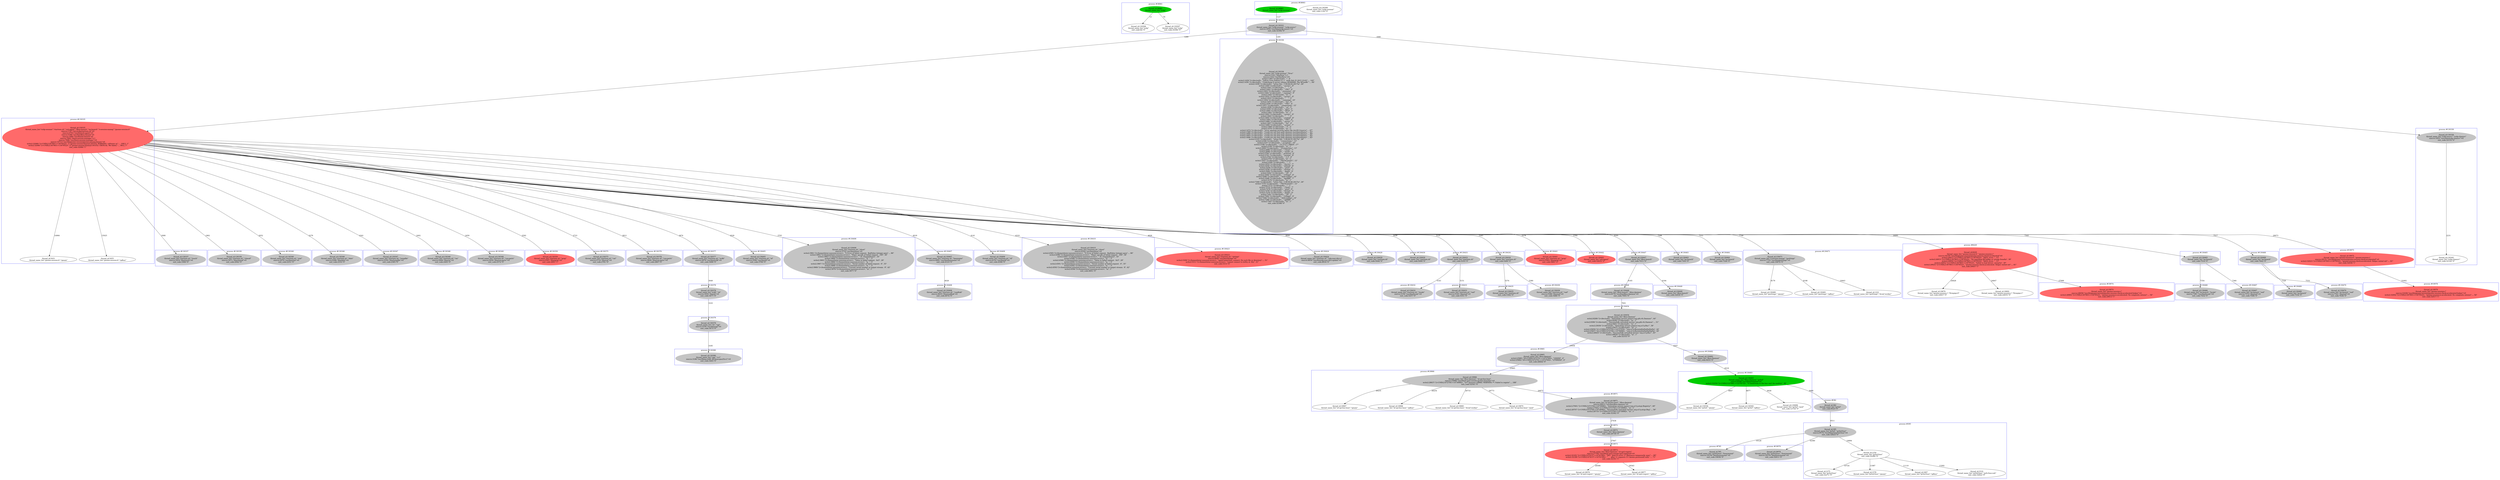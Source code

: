 digraph abc{
subgraph cluster_38961 {
38961   [label="thread_id:38961\nthread_name_list:\"xrdp\"", style = filled , color="green3"];
130306   [label="thread_id:130306\nthread_name_list:\"xrdp\"\nexit_code:44:\"0\""];
130307   [label="thread_id:130307\nthread_name_list:\"xrdp\"\nexit_code:32396:\"0\""];
label = "process #38961";
color = blue;
}
subgraph cluster_38963 {
130308   [label="thread_id:130308\nthread_name_list:\"xrdp-sesman\"\nexit_code:1142:\"0\""];
38963   [label="thread_id:38963\nthread_name_list:\"xrdp-sesman\"", style = filled , color="green3"];
label = "process #38963";
color = blue;
}
subgraph cluster_130321 {
130321   [label="thread_id:130321\nthread_name_list:\"xrdp-sesman\",\"xrdp-sessvc\"\nexecve:1650:\"/usr/sbin/xrdp-sessvc\"=0\nexit_code:32394:\"0\"", style = filled , color="grey77"];
label = "process #130321";
color = blue;
}
subgraph cluster_130335 {
130335   [label="thread_id:130335\nthread_name_list:\"xrdp-sesman\",\"startwm.sh\",\"ssh-agent\",\"dbus-launch\",\"im-launch\",\"x-session-manag\",\"gnome-session-b\"\nexecve:1747:\"/etc/xrdp/startwm.sh\"=0\nexecve:5703:\"/usr/bin/ssh-agent\"=0\nexecve:5786:\"/usr/bin/dbus-launch\"=0\nexecve:7090:\"/usr/bin/im-launch\"=0\nexecve:7695:\"/bin/x-session-manager\"=-1\nexecve:7696:\"/usr/bin/x-session-manager\"=0\nexecve:10713:\"/usr/lib/gnome-session/gnome-session-binary\"=0\nwrite2:32069:\"2<UNIX:[1307903->1307952]>, [{\"gnome-session-binary[130335]: WARNING: software ac\"..., 108}], 1\"\nwrite2:32080:\"2<UNIX:[1307903->1307952]>, [{\"gnome-session-binary[130335]: CRITICAL: We failed,\"..., 89}], 1\"\nexit_code:32084:\"1\"", style = filled , color="indianred1"];
5431   [label="thread_id:5431\nthread_name_list:\"gnome-session-b\",\"gmain\""];
5455   [label="thread_id:5455\nthread_name_list:\"gnome-session-b\",\"gdbus\""];
label = "process #130335";
color = blue;
}
subgraph cluster_130336 {
130336   [label="thread_id:130336\nthread_name_list:\"xrdp-sesman\",\"Xvnc\"\nexecve:1321:\"/bin/Xvnc\"=-1\nexecve:1322:\"/usr/bin/Xvnc\"=0\nwrite2:1392:\"2</dev/null>, \"\", 0\"\nwrite2:1429:\"2</dev/null>, \"\\nXvnc Free Edition 4.1.1 - built Feb 25 2015 23:02\"..., 142\"\nwrite2:1430:\"2</dev/null>, \"Underlying X server release 40300000, The XFree86 \"..., 64\"\nwrite2:1439:\"2</dev/null>, \"\\nSun Nov  5 09:44:54 2017\\n\", 26\"\nwrite2:1440:\"2</dev/null>, \" vncext:\", 8\"\nwrite2:1441:\"2</dev/null>, \"     \", 5\"\nwrite2:1442:\"2</dev/null>, \" VNC\", 4\"\nwrite2:1443:\"2</dev/null>, \" extension\", 10\"\nwrite2:1444:\"2</dev/null>, \" running!\", 9\"\nwrite2:1445:\"2</dev/null>, \"\\n\", 1\"\nwrite2:1452:\"2</dev/null>, \" vncext:\", 8\"\nwrite2:1453:\"2</dev/null>, \"     \", 5\"\nwrite2:1454:\"2</dev/null>, \" Listening\", 10\"\nwrite2:1455:\"2</dev/null>, \" for\", 4\"\nwrite2:1456:\"2</dev/null>, \" VNC\", 4\"\nwrite2:1457:\"2</dev/null>, \" connections\", 12\"\nwrite2:1458:\"2</dev/null>, \" on\", 3\"\nwrite2:1459:\"2</dev/null>, \" port\", 5\"\nwrite2:1460:\"2</dev/null>, \" 5910\", 5\"\nwrite2:1461:\"2</dev/null>, \"\\n\", 1\"\nwrite2:1462:\"2</dev/null>, \" vncext:\", 8\"\nwrite2:1463:\"2</dev/null>, \"     \", 5\"\nwrite2:1464:\"2</dev/null>, \" created\", 8\"\nwrite2:1465:\"2</dev/null>, \" VNC\", 4\"\nwrite2:1466:\"2</dev/null>, \" server\", 7\"\nwrite2:1467:\"2</dev/null>, \" for\", 4\"\nwrite2:1468:\"2</dev/null>, \" screen\", 7\"\nwrite2:1469:\"2</dev/null>, \" 0\", 2\"\nwrite2:1470:\"2</dev/null>, \"\\n\", 1\"\nwrite2:1472:\"2</dev/null>, \"error opening security policy file /etc/X11/xserve\"..., 67\"\nwrite2:1589:\"2</dev/null>, \"Could not init font path element /usr/share/fonts/\"..., 83\"\nwrite2:1600:\"2</dev/null>, \"Could not init font path element /usr/share/fonts/\"..., 80\"\nwrite2:1603:\"2</dev/null>, \"Could not init font path element /usr/share/fonts/\"..., 82\"\nwrite2:1606:\"2</dev/null>, \"Could not init font path element /usr/share/fonts/\"..., 83\"\nwrite2:2105:\"2</dev/null>, \"\\nSun Nov  5 09:44:55 2017\\n\", 26\"\nwrite2:2106:\"2</dev/null>, \" Connections:\", 13\"\nwrite2:2107:\"2</dev/null>, \" accepted:\", 10\"\nwrite2:2108:\"2</dev/null>, \" 127.0.0.1::59924\", 17\"\nwrite2:2109:\"2</dev/null>, \"\\n\", 1\"\nwrite2:2693:\"2</dev/null>, \" SConnection:\", 13\"\nwrite2:2696:\"2</dev/null>, \" Client\", 7\"\nwrite2:2698:\"2</dev/null>, \" needs\", 6\"\nwrite2:2700:\"2</dev/null>, \" protocol\", 9\"\nwrite2:2701:\"2</dev/null>, \" version\", 8\"\nwrite2:2702:\"2</dev/null>, \" 3.3\", 4\"\nwrite2:2703:\"2</dev/null>, \"\\n\", 1\"\nwrite2:3247:\"2</dev/null>, \" VNCSConnST:\", 12\"\nwrite2:3249:\"2</dev/null>, \" \", 1\"\nwrite2:3252:\"2</dev/null>, \" Server\", 7\"\nwrite2:3254:\"2</dev/null>, \" default\", 8\"\nwrite2:3256:\"2</dev/null>, \" pixel\", 6\"\nwrite2:3258:\"2</dev/null>, \" format\", 7\"\nwrite2:3260:\"2</dev/null>, \" depth\", 6\"\nwrite2:3262:\"2</dev/null>, \" 24\", 3\"\nwrite2:3264:\"2</dev/null>, \" (32bpp)\", 8\"\nwrite2:3266:\"2</dev/null>, \" little-endian\", 14\"\nwrite2:3268:\"2</dev/null>, \" bgr888\", 7\"\nwrite2:3270:\"2</dev/null>, \"\\n\", 1\"\nwrite2:7268:\"2</dev/null>, \"\\nSun Nov  5 09:44:56 2017\\n\", 26\"\nwrite2:7270:\"2</dev/null>, \" VNCSConnST:\", 12\"\nwrite2:7272:\"2</dev/null>, \" \", 1\"\nwrite2:7274:\"2</dev/null>, \" Client\", 7\"\nwrite2:7276:\"2</dev/null>, \" pixel\", 6\"\nwrite2:7278:\"2</dev/null>, \" format\", 7\"\nwrite2:7279:\"2</dev/null>, \" depth\", 6\"\nwrite2:7281:\"2</dev/null>, \" 24\", 3\"\nwrite2:7282:\"2</dev/null>, \" (32bpp)\", 8\"\nwrite2:7284:\"2</dev/null>, \" little-endian\", 14\"\nwrite2:7286:\"2</dev/null>, \" rgb888\", 7\"\nwrite2:7287:\"2</dev/null>, \"\\n\", 1\"\nexit_code:32346:\"0\"", style = filled , color="grey77"];
label = "process #130336";
color = blue;
}
subgraph cluster_130337 {
130337   [label="thread_id:130337\nthread_name_list:\"startwm.sh\",\"touch\"\nexecve:1819:\"/bin/touch\"=0\nexit_code:1949:\"0\"", style = filled , color="grey77"];
label = "process #130337";
color = blue;
}
subgraph cluster_130338 {
130338   [label="thread_id:130338\nthread_name_list:\"xrdp-sessvc\",\"xrdp-chansrv\"\nexecve:1852:\"/usr/sbin/xrdp-chansrv\"=0\nexit_code:32155:\"0\"", style = filled , color="grey77"];
130345   [label="thread_id:130345\nthread_name_list:\"xrdp-chansrv\"\nexit_code:32142:\"0\""];
label = "process #130338";
color = blue;
}
subgraph cluster_130339 {
130339   [label="thread_id:130339\nthread_name_list:\"startwm.sh\",\"chmod\"\nexecve:1971:\"/bin/chmod\"=0\nexit_code:2042:\"0\"", style = filled , color="grey77"];
label = "process #130339";
color = blue;
}
subgraph cluster_130340 {
130340   [label="thread_id:130340\nthread_name_list:\"startwm.sh\",\"stat\"\nexecve:2070:\"/usr/bin/stat\"=0\nexit_code:2251:\"0\"", style = filled , color="grey77"];
label = "process #130340";
color = blue;
}
subgraph cluster_130346 {
130346   [label="thread_id:130346\nthread_name_list:\"startwm.sh\",\"date\"\nexecve:2288:\"/bin/date\"=0\nexit_code:2333:\"0\"", style = filled , color="grey77"];
label = "process #130346";
color = blue;
}
subgraph cluster_130347 {
130347   [label="thread_id:130347\nthread_name_list:\"startwm.sh\",\"tempfile\"\nexecve:2350:\"/bin/tempfile\"=0\nexit_code:2385:\"0\"", style = filled , color="grey77"];
label = "process #130347";
color = blue;
}
subgraph cluster_130348 {
130348   [label="thread_id:130348\nthread_name_list:\"startwm.sh\",\"rm\"\nexecve:2406:\"/bin/rm\"=0\nexit_code:2445:\"0\"", style = filled , color="grey77"];
label = "process #130348";
color = blue;
}
subgraph cluster_130349 {
130349   [label="thread_id:130349\nthread_name_list:\"startwm.sh\",\"run-parts\"\nexecve:2459:\"/bin/run-parts\"=0\nexit_code:2572:\"0\"", style = filled , color="grey77"];
label = "process #130349";
color = blue;
}
subgraph cluster_130350 {
130350   [label="thread_id:130350\nthread_name_list:\"startwm.sh\",\"grep\"\nexecve:2597:\"/bin/grep\"=0\nexit_code:2691:\"1\"", style = filled , color="indianred1"];
label = "process #130350";
color = blue;
}
subgraph cluster_130375 {
130375   [label="thread_id:130375\nthread_name_list:\"startwm.sh\",\"cat\"\nexecve:2733:\"/bin/cat\"=0\nexit_code:2781:\"0\"", style = filled , color="grey77"];
label = "process #130375";
color = blue;
}
subgraph cluster_130376 {
130376   [label="thread_id:130376\nthread_name_list:\"startwm.sh\",\"run-parts\"\nexecve:2826:\"/bin/run-parts\"=0\nexit_code:2867:\"0\"", style = filled , color="grey77"];
label = "process #130376";
color = blue;
}
subgraph cluster_130377 {
130377   [label="thread_id:130377\nthread_name_list:\"startwm.sh\",\"xrdb\"\nexecve:2879:\"/usr/bin/xrdb\"=0\nexit_code:3496:\"0\"", style = filled , color="grey77"];
label = "process #130377";
color = blue;
}
subgraph cluster_130378 {
130378   [label="thread_id:130378\nthread_name_list:\"xrdb\",\"sh\"\nexecve:3052:\"/bin/sh\"=0\nexit_code:3477:\"0\"", style = filled , color="grey77"];
label = "process #130378";
color = blue;
}
subgraph cluster_130379 {
130379   [label="thread_id:130379\nthread_name_list:\"sh\",\"cpp\"\nexecve:3104:\"/usr/bin/cpp\"=0\nexit_code:3473:\"0\"", style = filled , color="grey77"];
label = "process #130379";
color = blue;
}
subgraph cluster_130380 {
130380   [label="thread_id:130380\nthread_name_list:\"cpp\",\"cc1\"\nexecve:3186:\"/usr/lib/gcc/x86_64-linux-gnu/5/cc1\"=0\nexit_code:3445:\"0\"", style = filled , color="grey77"];
label = "process #130380";
color = blue;
}
subgraph cluster_130405 {
130405   [label="thread_id:130405\nthread_name_list:\"startwm.sh\",\"id\"\nexecve:3540:\"/usr/bin/id\"=0\nexit_code:3700:\"0\"", style = filled , color="grey77"];
label = "process #130405";
color = blue;
}
subgraph cluster_130406 {
130406   [label="thread_id:130406\nthread_name_list:\"startwm.sh\",\"xhost\"\nexecve:3710:\"/usr/bin/xhost\"=0\nwrite2:3961:\"2</home/elwin/.xsession-errors>, \"X Error of failed request:  BadValue (integer para\"..., 86\"\nwrite2:3962:\"2</home/elwin/.xsession-errors>, \"Major opcode of failed request:  109\", 36\"\nwrite2:3963:\"2</home/elwin/.xsession-errors>, \" (X_ChangeHosts)\", 16\"\nwrite2:3964:\"2</home/elwin/.xsession-errors>, \"\\n  \", 3\"\nwrite2:3965:\"2</home/elwin/.xsession-errors>, \"Value in failed request:  0x5\", 29\"\nwrite2:3966:\"2</home/elwin/.xsession-errors>, \"\\n  \", 3\"\nwrite2:3967:\"2</home/elwin/.xsession-errors>, \"Serial number of failed request:  6\", 35\"\nwrite2:3968:\"2</home/elwin/.xsession-errors>, \"\\n  \", 3\"\nwrite2:3969:\"2</home/elwin/.xsession-errors>, \"Current serial number in output stream:  8\", 42\"\nwrite2:3970:\"2</home/elwin/.xsession-errors>, \"\\n\", 1\"\nexit_code:3977:\"0\"", style = filled , color="grey77"];
label = "process #130406";
color = blue;
}
subgraph cluster_130407 {
130407   [label="thread_id:130407\nthread_name_list:\"startwm.sh\",\"basename\"\nexecve:4081:\"/usr/bin/basename\"=0\nexit_code:4123:\"0\"", style = filled , color="grey77"];
label = "process #130407";
color = blue;
}
subgraph cluster_130408 {
130408   [label="thread_id:130408\nthread_name_list:\"startwm.sh\",\"readlink\"\nexecve:4035:\"/bin/readlink\"=0\nexit_code:4074:\"0\"", style = filled , color="grey77"];
label = "process #130408";
color = blue;
}
subgraph cluster_130409 {
130409   [label="thread_id:130409\nthread_name_list:\"startwm.sh\",\"id\"\nexecve:4152:\"/usr/bin/id\"=0\nexit_code:4308:\"0\"", style = filled , color="grey77"];
label = "process #130409";
color = blue;
}
subgraph cluster_130410 {
130410   [label="thread_id:130410\nthread_name_list:\"startwm.sh\",\"xhost\"\nexecve:4324:\"/usr/bin/xhost\"=0\nwrite2:4585:\"2</home/elwin/.xsession-errors>, \"X Error of failed request:  BadValue (integer para\"..., 86\"\nwrite2:4586:\"2</home/elwin/.xsession-errors>, \"Major opcode of failed request:  109\", 36\"\nwrite2:4587:\"2</home/elwin/.xsession-errors>, \" (X_ChangeHosts)\", 16\"\nwrite2:4588:\"2</home/elwin/.xsession-errors>, \"\\n  \", 3\"\nwrite2:4589:\"2</home/elwin/.xsession-errors>, \"Value in failed request:  0x5\", 29\"\nwrite2:4590:\"2</home/elwin/.xsession-errors>, \"\\n  \", 3\"\nwrite2:4591:\"2</home/elwin/.xsession-errors>, \"Serial number of failed request:  6\", 35\"\nwrite2:4592:\"2</home/elwin/.xsession-errors>, \"\\n  \", 3\"\nwrite2:4593:\"2</home/elwin/.xsession-errors>, \"Current serial number in output stream:  8\", 42\"\nwrite2:4594:\"2</home/elwin/.xsession-errors>, \"\\n\", 1\"\nexit_code:4601:\"0\"", style = filled , color="grey77"];
label = "process #130410";
color = blue;
}
subgraph cluster_130423 {
130423   [label="thread_id:130423\nthread_name_list:\"startwm.sh\",\"xbrlapi\"\nexecve:4640:\"/usr/bin/xbrlapi\"=0\nwrite2:5309:\"2</home/elwin/.xsession-errors>, \"openConnection: connect: No such file or directory\"..., 51\"\nwrite2:5311:\"2</home/elwin/.xsession-errors>, \"cannot connect to brltty at :0\\n\", 31\"\nexit_code:5313:\"4\"", style = filled , color="indianred1"];
label = "process #130423";
color = blue;
}
subgraph cluster_130424 {
130424   [label="thread_id:130424\nthread_name_list:\"startwm.sh\",\"xdg-user-dirs-u\"\nexecve:4654:\"/usr/bin/xdg-user-dirs-update\"=0\nexit_code:4916:\"0\"", style = filled , color="grey77"];
label = "process #130424";
color = blue;
}
subgraph cluster_130429 {
130429   [label="thread_id:130429\nthread_name_list:\"startwm.sh\"\nexit_code:5044:\"0\"", style = filled , color="grey77"];
label = "process #130429";
color = blue;
}
subgraph cluster_130430 {
130430   [label="thread_id:130430\nthread_name_list:\"startwm.sh\"\nexit_code:5090:\"0\"", style = filled , color="grey77"];
label = "process #130430";
color = blue;
}
subgraph cluster_130431 {
130431   [label="thread_id:130431\nthread_name_list:\"startwm.sh\"\nexit_code:5355:\"0\"", style = filled , color="grey77"];
label = "process #130431";
color = blue;
}
subgraph cluster_130432 {
130432   [label="thread_id:130432\nthread_name_list:\"startwm.sh\",\"locale\"\nexecve:5156:\"/usr/bin/locale\"=0\nexit_code:5257:\"0\"", style = filled , color="grey77"];
label = "process #130432";
color = blue;
}
subgraph cluster_130433 {
130433   [label="thread_id:130433\nthread_name_list:\"startwm.sh\",\"sed\"\nexecve:5165:\"/bin/sed\"=0\nexit_code:5351:\"0\"", style = filled , color="grey77"];
label = "process #130433";
color = blue;
}
subgraph cluster_130434 {
130434   [label="thread_id:130434\nthread_name_list:\"startwm.sh\"\nexit_code:5490:\"0\"", style = filled , color="grey77"];
label = "process #130434";
color = blue;
}
subgraph cluster_130435 {
130435   [label="thread_id:130435\nthread_name_list:\"startwm.sh\"\nexit_code:5382:\"0\"", style = filled , color="grey77"];
label = "process #130435";
color = blue;
}
subgraph cluster_130436 {
130436   [label="thread_id:130436\nthread_name_list:\"startwm.sh\",\"sed\"\nexecve:5388:\"/bin/sed\"=0\nexit_code:5486:\"0\"", style = filled , color="grey77"];
label = "process #130436";
color = blue;
}
subgraph cluster_130441 {
130441   [label="thread_id:130441\nthread_name_list:\"startwm.sh\",\"grep\"\nexecve:5583:\"/bin/grep\"=0\nexit_code:5661:\"2\"", style = filled , color="indianred1"];
label = "process #130441";
color = blue;
}
subgraph cluster_130442 {
130442   [label="thread_id:130442\nthread_name_list:\"ssh-agent\"\nexit_code:32635:\"2\"", style = filled , color="indianred1"];
label = "process #130442";
color = blue;
}
subgraph cluster_130447 {
130447   [label="thread_id:130447\nthread_name_list:\"dbus-launch\"\nexit_code:7011:\"0\"", style = filled , color="grey77"];
label = "process #130447";
color = blue;
}
subgraph cluster_130448 {
130448   [label="thread_id:130448\nthread_name_list:\"dbus-launch\",\"dbus-daemon\"\nexecve:6179:\"/usr/bin/dbus-daemon\"=0\nexit_code:7005:\"0\"", style = filled , color="grey77"];
label = "process #130448";
color = blue;
}
subgraph cluster_130449 {
130449   [label="thread_id:130449\nthread_name_list:\"dbus-launch\"\nexit_code:32630:\"0\"", style = filled , color="grey77"];
label = "process #130449";
color = blue;
}
subgraph cluster_130454 {
130454   [label="thread_id:130454\nthread_name_list:\"dbus-daemon\"\nwrite2:8289:\"2</dev/null>, \"Activating service name='org.gtk.vfs.Daemon'\", 44\"\nwrite2:8290:\"2</dev/null>, \"\\n\", 1\"\nwrite2:9399:\"2</dev/null>, \"Successfully activated service 'org.gtk.vfs.Daemon\"..., 51\"\nwrite2:9401:\"2</dev/null>, \"\\n\", 1\"\nwrite2:25636:\"2</dev/null>, \"Activating service name='org.a11y.Bus'\", 38\"\nwrite2:25637:\"2</dev/null>, \"\\n\", 1\"\nwrite2:25650:\"21<UNIX:[1472702->1472703]>, \"org.a11y.Bus\\n\\n6\\n0\\n0\\n0\\n0\\n\", 24\"\nwrite2:25657:\"22<UNIX:[1472704->1473698]>, \"org.a11y.Bus\\n\\n4\\n0\\n0\\n0\\n0\\n\", 24\"\nwrite2:26825:\"2</dev/null>, \"Successfully activated service 'org.a11y.Bus'\", 45\"\nwrite2:26829:\"2</dev/null>, \"\\n\", 1\"\nexit_code:32333:\"0\"", style = filled , color="grey77"];
label = "process #130454";
color = blue;
}
subgraph cluster_130463 {
130463   [label="thread_id:130463\nthread_name_list:\"im-launch\"\nexit_code:7305:\"0\"", style = filled , color="grey77"];
label = "process #130463";
color = blue;
}
subgraph cluster_130464 {
130464   [label="thread_id:130464\nthread_name_list:\"im-launch\"\nexit_code:7326:\"0\"", style = filled , color="grey77"];
label = "process #130464";
color = blue;
}
subgraph cluster_130465 {
130465   [label="thread_id:130465\nthread_name_list:\"im-launch\"\nexit_code:7510:\"0\"", style = filled , color="grey77"];
label = "process #130465";
color = blue;
}
subgraph cluster_130466 {
130466   [label="thread_id:130466\nthread_name_list:\"im-launch\",\"locale\"\nexecve:7361:\"/usr/bin/locale\"=0\nexit_code:7432:\"0\"", style = filled , color="grey77"];
label = "process #130466";
color = blue;
}
subgraph cluster_130467 {
130467   [label="thread_id:130467\nthread_name_list:\"im-launch\",\"sed\"\nexecve:7372:\"/bin/sed\"=0\nexit_code:7506:\"0\"", style = filled , color="grey77"];
label = "process #130467";
color = blue;
}
subgraph cluster_130468 {
130468   [label="thread_id:130468\nthread_name_list:\"im-launch\"\nexit_code:7642:\"0\"", style = filled , color="grey77"];
label = "process #130468";
color = blue;
}
subgraph cluster_130469 {
130469   [label="thread_id:130469\nthread_name_list:\"im-launch\"\nexit_code:7534:\"0\"", style = filled , color="grey77"];
label = "process #130469";
color = blue;
}
subgraph cluster_130470 {
130470   [label="thread_id:130470\nthread_name_list:\"im-launch\",\"sed\"\nexecve:7541:\"/bin/sed\"=0\nexit_code:7638:\"0\"", style = filled , color="grey77"];
label = "process #130470";
color = blue;
}
subgraph cluster_130471 {
130471   [label="thread_id:130471\nthread_name_list:\"x-session-manag\",\"gsettings\"\nexecve:7755:\"/usr/bin/gsettings\"=0\nexit_code:10672:\"0\"", style = filled , color="grey77"];
130480   [label="thread_id:130480\nthread_name_list:\"gsettings\",\"gmain\""];
130481   [label="thread_id:130481\nthread_name_list:\"gsettings\",\"gdbus\""];
1221   [label="thread_id:1221\nthread_name_list:\"gsettings\",\"dconf worker\""];
label = "process #130471";
color = blue;
}
subgraph cluster_130482 {
130482   [label="thread_id:130482\nthread_name_list:\"dbus-daemon\"\nexit_code:9433:\"0\"", style = filled , color="grey77"];
label = "process #130482";
color = blue;
}
subgraph cluster_130483 {
130483   [label="thread_id:130483\nthread_name_list:\"dbus-daemon\",\"gvfsd\"\nexecve:8348:\"/usr/lib/gvfs/gvfsd\"=0\nwrite2:32250:\"2<UNIX:[1227661->1227875]>, \"A connection to the bus can't be made\\n\", 38\"", style = filled , color="green3"];
130556   [label="thread_id:130556\nthread_name_list:\"gvfsd\",\"gmain\""];
130565   [label="thread_id:130565\nthread_name_list:\"gvfsd\",\"gdbus\""];
130698   [label="thread_id:130698\nthread_name_list:\"gvfsd\",\"pool\"\nexit_code:12724:\"0\""];
label = "process #130483";
color = blue;
}
subgraph cluster_382 {
382   [label="thread_id:382\nthread_name_list:\"gvfsd\"\nexit_code:9523:\"0\"", style = filled , color="grey77"];
label = "process #382";
color = blue;
}
subgraph cluster_395 {
395   [label="thread_id:395\nthread_name_list:\"gvfsd\",\"gvfsd-fuse\"\nexecve:9574:\"/usr/lib/gvfs/gvfsd-fuse\"=0\nexit_code:32625:\"0\"", style = filled , color="grey77"];
1254   [label="thread_id:1254\nthread_name_list:\"gvfsd-fuse\"\nexit_code:32289:\"0\""];
1275   [label="thread_id:1275\nthread_name_list:\"gvfsd-fuse\"\nexit_code:32271:\"0\""];
1578   [label="thread_id:1578\nthread_name_list:\"gvfsd-fuse\",\"gmain\""];
1607   [label="thread_id:1607\nthread_name_list:\"gvfsd-fuse\",\"gdbus\""];
3319   [label="thread_id:3319\nthread_name_list:\"gvfsd-fuse\",\"gvfs-fuse-sub\"\nexit_code:32622:\"0\""];
label = "process #395";
color = blue;
}
subgraph cluster_785 {
785   [label="thread_id:785\nthread_name_list:\"gvfsd-fuse\",\"fusermount\"\nexecve:10156:\"/bin/fusermount\"=0\nexit_code:10638:\"0\"", style = filled , color="grey77"];
label = "process #785";
color = blue;
}
subgraph cluster_6429 {
6429   [label="thread_id:6429\nthread_name_list:\"gnome-session-b\",\"gnome-session-c\"\nexecve:16159:\"/usr/lib/gnome-session/gnome-session-check-accelerated\"=0\nwrite2:24913:\"2<UNIX:[1307903->1307952]>, \"libGL error: \", 13\"\nwrite2:24915:\"2<UNIX:[1307903->1307952]>, \"No matching fbConfigs or visuals found\\n\", 39\"\nwrite2:24950:\"2<UNIX:[1307903->1307952]>, \"libGL error: \", 13\"\nwrite2:24952:\"2<UNIX:[1307903->1307952]>, \"failed to load driver: swrast\\n\", 30\"\nwrite2:29025:\"2<UNIX:[1307903->1307952]>, \"gnome-session-check-accelerated: Helper exited wit\"..., 61\"\nexit_code:29047:\"1\"", style = filled , color="indianred1"];
19679   [label="thread_id:19679\nthread_name_list:\"gnome-session-c\",\"llvmpipe-0\"\nexit_code:24927:\"0\""];
19692   [label="thread_id:19692\nthread_name_list:\"gnome-session-c\",\"llvmpipe-1\"\nexit_code:24935:\"0\""];
label = "process #6429";
color = blue;
}
subgraph cluster_19965 {
19965   [label="thread_id:19965\nthread_name_list:\"dbus-daemon\"\nwrite2:25681:\"20<UNIX:[1472701->1472700]>, \"\\3\\0\\0\\0\", 4\"\nwrite2:25682:\"20<UNIX:[1472701->1472700]>, \"\\376M\\0\\0\", 4\"\nexit_code:26844:\"0\"", style = filled , color="grey77"];
label = "process #19965";
color = blue;
}
subgraph cluster_19966 {
19966   [label="thread_id:19966\nthread_name_list:\"dbus-daemon\",\"at-spi-bus-laun\"\nexecve:25688:\"/usr/lib/at-spi2-core/at-spi-bus-launcher\"=0\nwrite2:28637:\"2<UNIX:[1472704->1473698]>, \"\\n** (process:19966): WARNING **: Failed to registe\"..., 188\"\nexit_code:32541:\"0\"", style = filled , color="grey77"];
19967   [label="thread_id:19967\nthread_name_list:\"at-spi-bus-laun\",\"gmain\""];
19968   [label="thread_id:19968\nthread_name_list:\"at-spi-bus-laun\",\"gdbus\""];
19969   [label="thread_id:19969\nthread_name_list:\"at-spi-bus-laun\",\"dconf worker\""];
19970   [label="thread_id:19970\nthread_name_list:\"at-spi-bus-laun\",\"pool\""];
label = "process #19966";
color = blue;
}
subgraph cluster_19971 {
19971   [label="thread_id:19971\nthread_name_list:\"at-spi-bus-laun\",\"dbus-daemon\"\nexecve:26915:\"/usr/bin/dbus-daemon\"=0\nwrite2:27601:\"2<UNIX:[1472704->1473698]>, \"Activating service name='org.a11y.atspi.Registry'\", 49\"\nwrite2:27602:\"2<UNIX:[1472704->1473698]>, \"\\n\", 1\"\nwrite2:28707:\"2<UNIX:[1472704->1473698]>, \"Successfully activated service 'org.a11y.atspi.Reg\"..., 56\"\nwrite2:28710:\"2<UNIX:[1472704->1473698]>, \"\\n\", 1\"\nexit_code:32362:\"0\"", style = filled , color="grey77"];
label = "process #19971";
color = blue;
}
subgraph cluster_19972 {
19972   [label="thread_id:19972\nthread_name_list:\"dbus-daemon\"\nexit_code:28739:\"0\"", style = filled , color="grey77"];
label = "process #19972";
color = blue;
}
subgraph cluster_19973 {
19973   [label="thread_id:19973\nthread_name_list:\"dbus-daemon\",\"at-spi2-registr\"\nexecve:27700:\"/usr/lib/at-spi2-core/at-spi2-registryd\"=0\nwrite2:32183:\"2<UNIX:[1474157->1474158]>, \"XIO:  fatal IO error 11 (Resource temporarily unav\"..., 80\"\nwrite2:32189:\"2<UNIX:[1474157->1474158]>, \"      after 11 requests (11 known processed) with \"..., 71\"\nexit_code:32191:\"1\"", style = filled , color="indianred1"];
19976   [label="thread_id:19976\nthread_name_list:\"at-spi2-registr\",\"gmain\""];
19977   [label="thread_id:19977\nthread_name_list:\"at-spi2-registr\",\"gdbus\""];
label = "process #19973";
color = blue;
}
subgraph cluster_19974 {
19974   [label="thread_id:19974\nthread_name_list:\"gnome-session-c\"\nexecve:28058:\"/usr/lib/gnome-session/gnome-session-check-accelerated-helper\"=0\nwrite2:28983:\"2<UNIX:[1307903->1307952]>, \"gnome-session-is-accelerated: No composite extensi\"..., 54\"\nexit_code:29013:\"1\"", style = filled , color="indianred1"];
label = "process #19974";
color = blue;
}
subgraph cluster_19975 {
19975   [label="thread_id:19975\nthread_name_list:\"gnome-session-b\",\"gnome-session-c\"\nexecve:29131:\"/usr/lib/gnome-session/gnome-session-check-accelerated\"=0\nwrite2:32023:\"2<UNIX:[1307903->1307952]>, \"gnome-session-check-accelerated: Helper exited wit\"..., 61\"\nexit_code:32036:\"1\"", style = filled , color="indianred1"];
label = "process #19975";
color = blue;
}
subgraph cluster_19978 {
19978   [label="thread_id:19978\nthread_name_list:\"gnome-session-c\"\nexecve:31638:\"/usr/lib/gnome-session/gnome-session-check-accelerated-helper\"=0\nwrite2:32002:\"2<UNIX:[1307903->1307952]>, \"gnome-session-is-accelerated: No composite extensi\"..., 54\"\nexit_code:32017:\"1\"", style = filled , color="indianred1"];
label = "process #19978";
color = blue;
}
subgraph cluster_19979 {
19979   [label="thread_id:19979\nthread_name_list:\"gvfsd-fuse\",\"fusermount\"\nexecve:32376:\"/bin/fusermount\"=0\nexit_code:32611:\"0\"", style = filled , color="grey77"];
label = "process #19979";
color = blue;
}
38961 -> 130306   [label="13"];
38961 -> 130307   [label="70"];




38963 -> 130321   [label="1127"];

130321 -> 130335   [label="1280"];
130321 -> 130336   [label="1281"];
130321 -> 130338   [label="1846"];

130335 -> 130337   [label="1808"];
130335 -> 130339   [label="1962"];
130335 -> 130340   [label="2052"];
130335 -> 130346   [label="2279"];
130335 -> 130347   [label="2341"];
130335 -> 130348   [label="2402"];
130335 -> 130349   [label="2450"];
130335 -> 130350   [label="2592"];
130335 -> 130375   [label="2723"];
130335 -> 130376   [label="2812"];
130335 -> 130377   [label="2874"];
130335 -> 130405   [label="3529"];
130335 -> 130406   [label="3705"];
130335 -> 130407   [label="4018"];
130335 -> 130409   [label="4141"];
130335 -> 130410   [label="4319"];
130335 -> 130423   [label="4626"];
130335 -> 130424   [label="4644"];
130335 -> 130429   [label="5012"];
130335 -> 130430   [label="5058"];
130335 -> 130431   [label="5121"];
130335 -> 130434   [label="5363"];
130335 -> 130441   [label="5578"];
130335 -> 130442   [label="5782"];
130335 -> 130447   [label="6161"];
130335 -> 130463   [label="7288"];
130335 -> 130464   [label="7312"];
130335 -> 130465   [label="7343"];
130335 -> 130468   [label="7517"];
130335 -> 130471   [label="7746"];
130335 -> 5431   [label="14984"];
130335 -> 5455   [label="15025"];
130335 -> 6429   [label="16091"];
130335 -> 19975   [label="29073"];



130338 -> 130345   [label="2231"];











130377 -> 130378   [label="3049"];

130378 -> 130379   [label="3103"];

130379 -> 130380   [label="3185"];




130407 -> 130408   [label="4028"];








130431 -> 130432   [label="5143"];
130431 -> 130433   [label="5151"];



130434 -> 130435   [label="5374"];
130434 -> 130436   [label="5380"];





130447 -> 130448   [label="6165"];
130447 -> 130449   [label="6184"];

130448 -> 130454   [label="7001"];


130454 -> 130482   [label="8307"];
130454 -> 19965   [label="25658"];



130465 -> 130466   [label="7354"];
130465 -> 130467   [label="7360"];



130468 -> 130469   [label="7526"];
130468 -> 130470   [label="7532"];



130471 -> 130480   [label="8179"];
130471 -> 130481   [label="8198"];
130471 -> 1221   [label="10643"];



130482 -> 130483   [label="8319"];

130483 -> 130556   [label="8847"];
130483 -> 130565   [label="8877"];
130483 -> 130698   [label="9028"];
130483 -> 382   [label="9480"];




382 -> 395   [label="9511"];

395 -> 785   [label="10128"];
395 -> 1254   [label="10694"];
395 -> 19979   [label="32360"];



1254 -> 1275   [label="10724"];
1254 -> 1578   [label="11087"];
1254 -> 1607   [label="11119"];
1254 -> 3319   [label="13282"];







6429 -> 19679   [label="24828"];
6429 -> 19692   [label="24847"];
6429 -> 19974   [label="27998"];



19965 -> 19966   [label="25665"];

19966 -> 19967   [label="26235"];
19966 -> 19968   [label="26254"];
19966 -> 19969   [label="26733"];
19966 -> 19970   [label="26773"];
19966 -> 19971   [label="26872"];





19971 -> 19972   [label="27638"];

19972 -> 19973   [label="27647"];

19973 -> 19976   [label="29306"];
19973 -> 19977   [label="29343"];


19975 -> 19978   [label="31602"];





}
